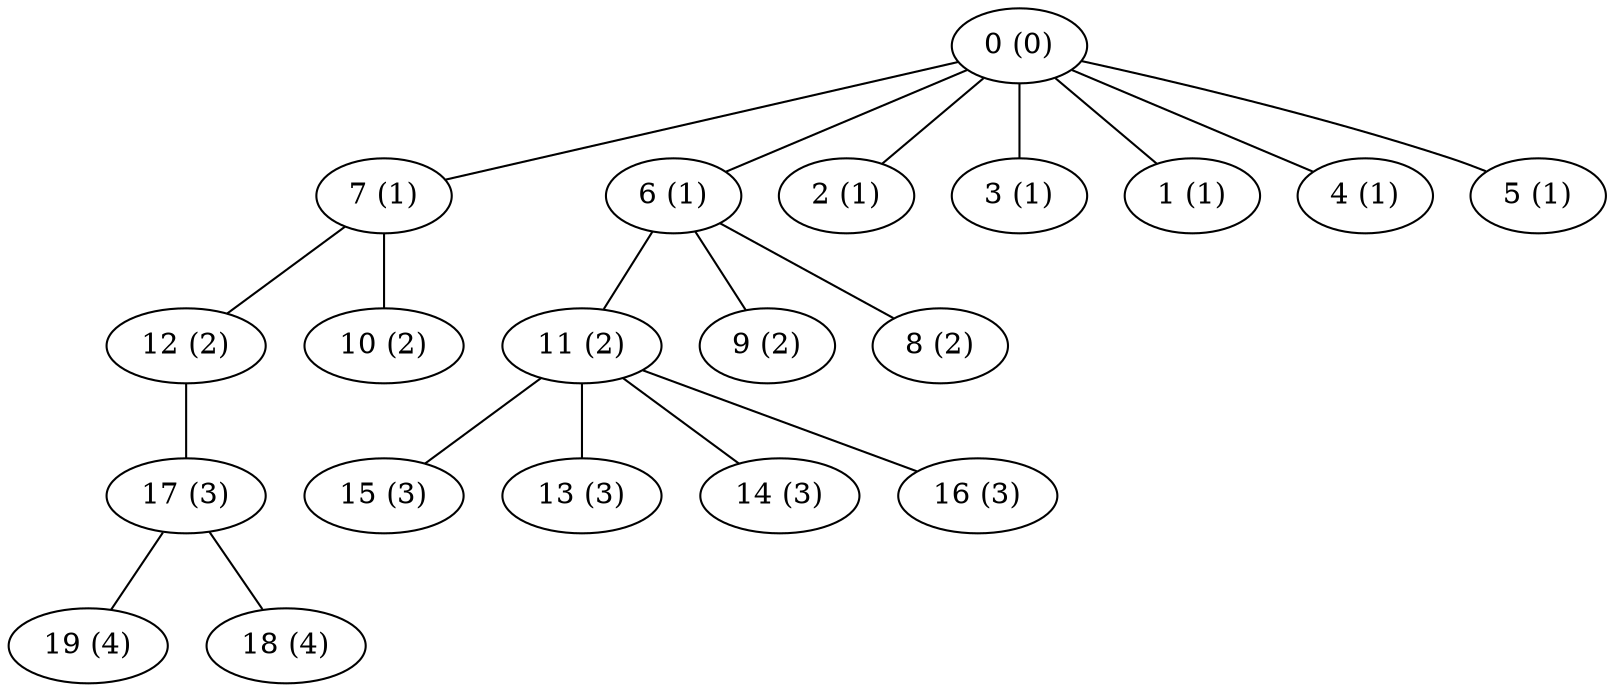 graph grafoBarabasi_20_7_Dijkstra  {
"0 (0)";
"7 (1)";
"6 (1)";
"2 (1)";
"3 (1)";
"1 (1)";
"4 (1)";
"5 (1)";
"11 (2)";
"12 (2)";
"9 (2)";
"8 (2)";
"10 (2)";
"17 (3)";
"15 (3)";
"13 (3)";
"14 (3)";
"16 (3)";
"19 (4)";
"18 (4)";
"0 (0)" -- "7 (1)";
"0 (0)" -- "6 (1)";
"0 (0)" -- "2 (1)";
"0 (0)" -- "3 (1)";
"0 (0)" -- "1 (1)";
"0 (0)" -- "4 (1)";
"0 (0)" -- "5 (1)";
"6 (1)" -- "11 (2)";
"7 (1)" -- "12 (2)";
"6 (1)" -- "9 (2)";
"6 (1)" -- "8 (2)";
"7 (1)" -- "10 (2)";
"12 (2)" -- "17 (3)";
"11 (2)" -- "15 (3)";
"11 (2)" -- "13 (3)";
"11 (2)" -- "14 (3)";
"11 (2)" -- "16 (3)";
"17 (3)" -- "19 (4)";
"17 (3)" -- "18 (4)";
}